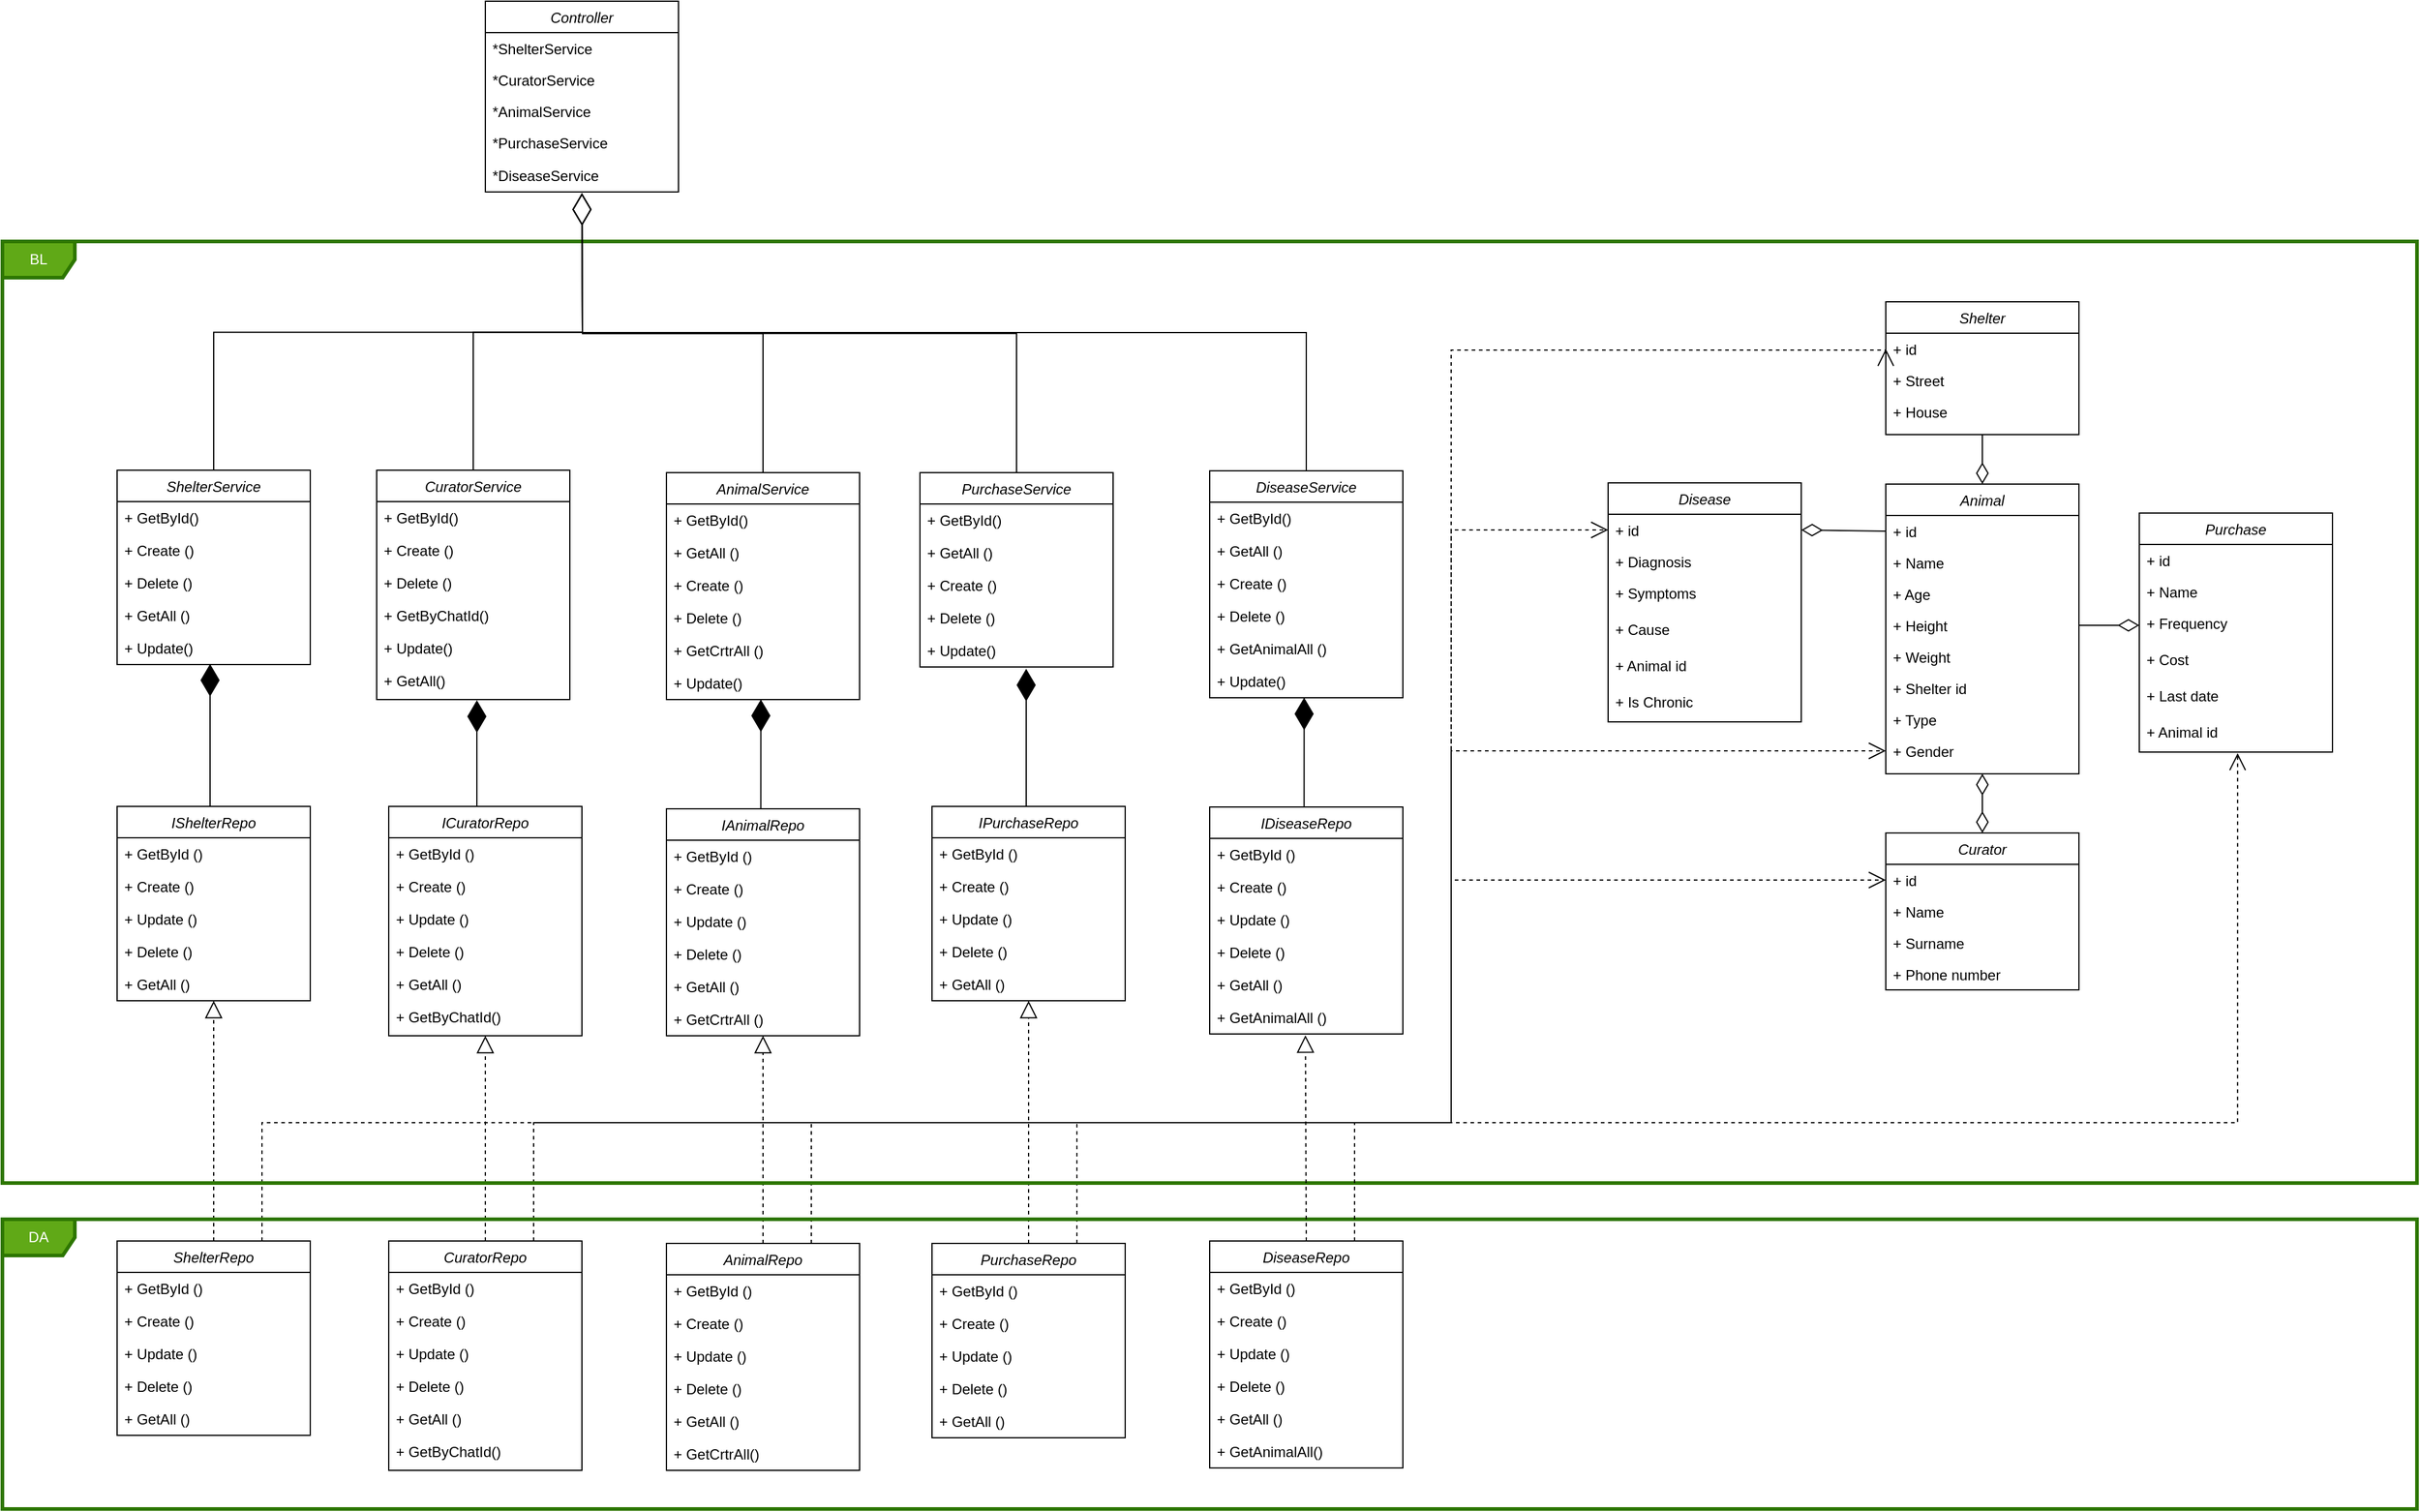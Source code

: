 <mxfile version="21.7.4" type="device">
  <diagram id="8ztOecQNgquD8MF6msak" name="Page-1">
    <mxGraphModel dx="2625" dy="1433" grid="1" gridSize="10" guides="1" tooltips="1" connect="1" arrows="1" fold="1" page="1" pageScale="1" pageWidth="850" pageHeight="1100" math="0" shadow="0">
      <root>
        <mxCell id="0" />
        <mxCell id="1" parent="0" />
        <mxCell id="2" value="Controller" style="swimlane;fontStyle=2;align=center;verticalAlign=top;childLayout=stackLayout;horizontal=1;startSize=26;horizontalStack=0;resizeParent=1;resizeLast=0;collapsible=1;marginBottom=0;rounded=0;shadow=0;strokeWidth=1;" parent="1" vertex="1">
          <mxGeometry x="530" y="561" width="160" height="158" as="geometry">
            <mxRectangle x="220" y="120" width="160" height="26" as="alternateBounds" />
          </mxGeometry>
        </mxCell>
        <mxCell id="5" value="*ShelterService" style="text;align=left;verticalAlign=top;spacingLeft=4;spacingRight=4;overflow=hidden;rotatable=0;points=[[0,0.5],[1,0.5]];portConstraint=eastwest;rounded=0;shadow=0;html=0;" parent="2" vertex="1">
          <mxGeometry y="26" width="160" height="26" as="geometry" />
        </mxCell>
        <mxCell id="6" value="*CuratorService" style="text;align=left;verticalAlign=top;spacingLeft=4;spacingRight=4;overflow=hidden;rotatable=0;points=[[0,0.5],[1,0.5]];portConstraint=eastwest;rounded=0;shadow=0;html=0;" parent="2" vertex="1">
          <mxGeometry y="52" width="160" height="26" as="geometry" />
        </mxCell>
        <mxCell id="7" value="*AnimalService" style="text;align=left;verticalAlign=top;spacingLeft=4;spacingRight=4;overflow=hidden;rotatable=0;points=[[0,0.5],[1,0.5]];portConstraint=eastwest;rounded=0;shadow=0;html=0;" parent="2" vertex="1">
          <mxGeometry y="78" width="160" height="26" as="geometry" />
        </mxCell>
        <mxCell id="W4vAiNo6CAo6J-bxIwZZ-68" value="*PurchaseService" style="text;align=left;verticalAlign=top;spacingLeft=4;spacingRight=4;overflow=hidden;rotatable=0;points=[[0,0.5],[1,0.5]];portConstraint=eastwest;rounded=0;shadow=0;html=0;" parent="2" vertex="1">
          <mxGeometry y="104" width="160" height="27" as="geometry" />
        </mxCell>
        <mxCell id="BNFZ0rqhJsxP_BBbkfFe-88" value="*DiseaseService" style="text;align=left;verticalAlign=top;spacingLeft=4;spacingRight=4;overflow=hidden;rotatable=0;points=[[0,0.5],[1,0.5]];portConstraint=eastwest;rounded=0;shadow=0;html=0;" vertex="1" parent="2">
          <mxGeometry y="131" width="160" height="27" as="geometry" />
        </mxCell>
        <mxCell id="37" value="ShelterService" style="swimlane;fontStyle=2;align=center;verticalAlign=top;childLayout=stackLayout;horizontal=1;startSize=26;horizontalStack=0;resizeParent=1;resizeLast=0;collapsible=1;marginBottom=0;rounded=0;shadow=0;strokeWidth=1;" parent="1" vertex="1">
          <mxGeometry x="225" y="949.5" width="160" height="161" as="geometry">
            <mxRectangle x="220" y="120" width="160" height="26" as="alternateBounds" />
          </mxGeometry>
        </mxCell>
        <mxCell id="41" value="+ GetById()" style="text;align=left;verticalAlign=top;spacingLeft=4;spacingRight=4;overflow=hidden;rotatable=0;points=[[0,0.5],[1,0.5]];portConstraint=eastwest;rounded=0;shadow=0;html=0;" parent="37" vertex="1">
          <mxGeometry y="26" width="160" height="27" as="geometry" />
        </mxCell>
        <mxCell id="40" value="+ Create ()" style="text;align=left;verticalAlign=top;spacingLeft=4;spacingRight=4;overflow=hidden;rotatable=0;points=[[0,0.5],[1,0.5]];portConstraint=eastwest;rounded=0;shadow=0;html=0;" parent="37" vertex="1">
          <mxGeometry y="53" width="160" height="27" as="geometry" />
        </mxCell>
        <mxCell id="39" value="+ Delete ()" style="text;align=left;verticalAlign=top;spacingLeft=4;spacingRight=4;overflow=hidden;rotatable=0;points=[[0,0.5],[1,0.5]];portConstraint=eastwest;rounded=0;shadow=0;html=0;" parent="37" vertex="1">
          <mxGeometry y="80" width="160" height="27" as="geometry" />
        </mxCell>
        <mxCell id="W4vAiNo6CAo6J-bxIwZZ-67" value="+ GetAll ()" style="text;align=left;verticalAlign=top;spacingLeft=4;spacingRight=4;overflow=hidden;rotatable=0;points=[[0,0.5],[1,0.5]];portConstraint=eastwest;rounded=0;shadow=0;html=0;" parent="37" vertex="1">
          <mxGeometry y="107" width="160" height="27" as="geometry" />
        </mxCell>
        <mxCell id="8VdLmAS2cf7esQPfnooG-76" value="+ Update()" style="text;align=left;verticalAlign=top;spacingLeft=4;spacingRight=4;overflow=hidden;rotatable=0;points=[[0,0.5],[1,0.5]];portConstraint=eastwest;rounded=0;shadow=0;html=0;" parent="37" vertex="1">
          <mxGeometry y="134" width="160" height="27" as="geometry" />
        </mxCell>
        <mxCell id="48" value="CuratorService" style="swimlane;fontStyle=2;align=center;verticalAlign=top;childLayout=stackLayout;horizontal=1;startSize=26;horizontalStack=0;resizeParent=1;resizeLast=0;collapsible=1;marginBottom=0;rounded=0;shadow=0;strokeWidth=1;" parent="1" vertex="1">
          <mxGeometry x="440" y="949.5" width="160" height="190" as="geometry">
            <mxRectangle x="220" y="120" width="160" height="26" as="alternateBounds" />
          </mxGeometry>
        </mxCell>
        <mxCell id="51" value="+ GetById()" style="text;align=left;verticalAlign=top;spacingLeft=4;spacingRight=4;overflow=hidden;rotatable=0;points=[[0,0.5],[1,0.5]];portConstraint=eastwest;rounded=0;shadow=0;html=0;" parent="48" vertex="1">
          <mxGeometry y="26" width="160" height="27" as="geometry" />
        </mxCell>
        <mxCell id="50" value="+ Create ()" style="text;align=left;verticalAlign=top;spacingLeft=4;spacingRight=4;overflow=hidden;rotatable=0;points=[[0,0.5],[1,0.5]];portConstraint=eastwest;rounded=0;shadow=0;html=0;" parent="48" vertex="1">
          <mxGeometry y="53" width="160" height="27" as="geometry" />
        </mxCell>
        <mxCell id="49" value="+ Delete ()" style="text;align=left;verticalAlign=top;spacingLeft=4;spacingRight=4;overflow=hidden;rotatable=0;points=[[0,0.5],[1,0.5]];portConstraint=eastwest;rounded=0;shadow=0;html=0;" parent="48" vertex="1">
          <mxGeometry y="80" width="160" height="27" as="geometry" />
        </mxCell>
        <mxCell id="8VdLmAS2cf7esQPfnooG-71" value="+ GetByChatId()" style="text;align=left;verticalAlign=top;spacingLeft=4;spacingRight=4;overflow=hidden;rotatable=0;points=[[0,0.5],[1,0.5]];portConstraint=eastwest;rounded=0;shadow=0;html=0;" parent="48" vertex="1">
          <mxGeometry y="107" width="160" height="27" as="geometry" />
        </mxCell>
        <mxCell id="8VdLmAS2cf7esQPfnooG-72" value="+ Update()" style="text;align=left;verticalAlign=top;spacingLeft=4;spacingRight=4;overflow=hidden;rotatable=0;points=[[0,0.5],[1,0.5]];portConstraint=eastwest;rounded=0;shadow=0;html=0;" parent="48" vertex="1">
          <mxGeometry y="134" width="160" height="27" as="geometry" />
        </mxCell>
        <mxCell id="8VdLmAS2cf7esQPfnooG-74" value="+ GetAll()" style="text;align=left;verticalAlign=top;spacingLeft=4;spacingRight=4;overflow=hidden;rotatable=0;points=[[0,0.5],[1,0.5]];portConstraint=eastwest;rounded=0;shadow=0;html=0;" parent="48" vertex="1">
          <mxGeometry y="161" width="160" height="27" as="geometry" />
        </mxCell>
        <mxCell id="59" value="AnimalService" style="swimlane;fontStyle=2;align=center;verticalAlign=top;childLayout=stackLayout;horizontal=1;startSize=26;horizontalStack=0;resizeParent=1;resizeLast=0;collapsible=1;marginBottom=0;rounded=0;shadow=0;strokeWidth=1;" parent="1" vertex="1">
          <mxGeometry x="680" y="951.5" width="160" height="188" as="geometry">
            <mxRectangle x="220" y="120" width="160" height="26" as="alternateBounds" />
          </mxGeometry>
        </mxCell>
        <mxCell id="60" value="+ GetById()" style="text;align=left;verticalAlign=top;spacingLeft=4;spacingRight=4;overflow=hidden;rotatable=0;points=[[0,0.5],[1,0.5]];portConstraint=eastwest;rounded=0;shadow=0;html=0;" parent="59" vertex="1">
          <mxGeometry y="26" width="160" height="27" as="geometry" />
        </mxCell>
        <mxCell id="63" value="+ GetAll ()" style="text;align=left;verticalAlign=top;spacingLeft=4;spacingRight=4;overflow=hidden;rotatable=0;points=[[0,0.5],[1,0.5]];portConstraint=eastwest;rounded=0;shadow=0;html=0;" parent="59" vertex="1">
          <mxGeometry y="53" width="160" height="27" as="geometry" />
        </mxCell>
        <mxCell id="62" value="+ Create ()" style="text;align=left;verticalAlign=top;spacingLeft=4;spacingRight=4;overflow=hidden;rotatable=0;points=[[0,0.5],[1,0.5]];portConstraint=eastwest;rounded=0;shadow=0;html=0;" parent="59" vertex="1">
          <mxGeometry y="80" width="160" height="27" as="geometry" />
        </mxCell>
        <mxCell id="61" value="+ Delete ()" style="text;align=left;verticalAlign=top;spacingLeft=4;spacingRight=4;overflow=hidden;rotatable=0;points=[[0,0.5],[1,0.5]];portConstraint=eastwest;rounded=0;shadow=0;html=0;" parent="59" vertex="1">
          <mxGeometry y="107" width="160" height="27" as="geometry" />
        </mxCell>
        <mxCell id="K121ZE3DpCj5yhwBkeHB-66" value="+ GetCrtrAll ()" style="text;align=left;verticalAlign=top;spacingLeft=4;spacingRight=4;overflow=hidden;rotatable=0;points=[[0,0.5],[1,0.5]];portConstraint=eastwest;rounded=0;shadow=0;html=0;" parent="59" vertex="1">
          <mxGeometry y="134" width="160" height="27" as="geometry" />
        </mxCell>
        <mxCell id="8VdLmAS2cf7esQPfnooG-66" value="+ Update()" style="text;align=left;verticalAlign=top;spacingLeft=4;spacingRight=4;overflow=hidden;rotatable=0;points=[[0,0.5],[1,0.5]];portConstraint=eastwest;rounded=0;shadow=0;html=0;" parent="59" vertex="1">
          <mxGeometry y="161" width="160" height="27" as="geometry" />
        </mxCell>
        <mxCell id="W4vAiNo6CAo6J-bxIwZZ-77" value="PurchaseService" style="swimlane;fontStyle=2;align=center;verticalAlign=top;childLayout=stackLayout;horizontal=1;startSize=26;horizontalStack=0;resizeParent=1;resizeLast=0;collapsible=1;marginBottom=0;rounded=0;shadow=0;strokeWidth=1;" parent="1" vertex="1">
          <mxGeometry x="890" y="951.5" width="160" height="161" as="geometry">
            <mxRectangle x="220" y="120" width="160" height="26" as="alternateBounds" />
          </mxGeometry>
        </mxCell>
        <mxCell id="W4vAiNo6CAo6J-bxIwZZ-78" value="+ GetById()" style="text;align=left;verticalAlign=top;spacingLeft=4;spacingRight=4;overflow=hidden;rotatable=0;points=[[0,0.5],[1,0.5]];portConstraint=eastwest;rounded=0;shadow=0;html=0;" parent="W4vAiNo6CAo6J-bxIwZZ-77" vertex="1">
          <mxGeometry y="26" width="160" height="27" as="geometry" />
        </mxCell>
        <mxCell id="W4vAiNo6CAo6J-bxIwZZ-79" value="+ GetAll ()" style="text;align=left;verticalAlign=top;spacingLeft=4;spacingRight=4;overflow=hidden;rotatable=0;points=[[0,0.5],[1,0.5]];portConstraint=eastwest;rounded=0;shadow=0;html=0;" parent="W4vAiNo6CAo6J-bxIwZZ-77" vertex="1">
          <mxGeometry y="53" width="160" height="27" as="geometry" />
        </mxCell>
        <mxCell id="W4vAiNo6CAo6J-bxIwZZ-80" value="+ Create ()" style="text;align=left;verticalAlign=top;spacingLeft=4;spacingRight=4;overflow=hidden;rotatable=0;points=[[0,0.5],[1,0.5]];portConstraint=eastwest;rounded=0;shadow=0;html=0;" parent="W4vAiNo6CAo6J-bxIwZZ-77" vertex="1">
          <mxGeometry y="80" width="160" height="27" as="geometry" />
        </mxCell>
        <mxCell id="W4vAiNo6CAo6J-bxIwZZ-81" value="+ Delete ()" style="text;align=left;verticalAlign=top;spacingLeft=4;spacingRight=4;overflow=hidden;rotatable=0;points=[[0,0.5],[1,0.5]];portConstraint=eastwest;rounded=0;shadow=0;html=0;" parent="W4vAiNo6CAo6J-bxIwZZ-77" vertex="1">
          <mxGeometry y="107" width="160" height="27" as="geometry" />
        </mxCell>
        <mxCell id="8VdLmAS2cf7esQPfnooG-68" value="+ Update()" style="text;align=left;verticalAlign=top;spacingLeft=4;spacingRight=4;overflow=hidden;rotatable=0;points=[[0,0.5],[1,0.5]];portConstraint=eastwest;rounded=0;shadow=0;html=0;" parent="W4vAiNo6CAo6J-bxIwZZ-77" vertex="1">
          <mxGeometry y="134" width="160" height="27" as="geometry" />
        </mxCell>
        <mxCell id="g820REes-5MASwQJyq1x-65" value="IPurchaseRepo" style="swimlane;fontStyle=2;align=center;verticalAlign=top;childLayout=stackLayout;horizontal=1;startSize=26;horizontalStack=0;resizeParent=1;resizeLast=0;collapsible=1;marginBottom=0;rounded=0;shadow=0;strokeWidth=1;" parent="1" vertex="1">
          <mxGeometry x="900" y="1228" width="160" height="161" as="geometry">
            <mxRectangle x="220" y="120" width="160" height="26" as="alternateBounds" />
          </mxGeometry>
        </mxCell>
        <mxCell id="g820REes-5MASwQJyq1x-66" value="+ GetById ()" style="text;align=left;verticalAlign=top;spacingLeft=4;spacingRight=4;overflow=hidden;rotatable=0;points=[[0,0.5],[1,0.5]];portConstraint=eastwest;rounded=0;shadow=0;html=0;" parent="g820REes-5MASwQJyq1x-65" vertex="1">
          <mxGeometry y="26" width="160" height="27" as="geometry" />
        </mxCell>
        <mxCell id="g820REes-5MASwQJyq1x-67" value="+ Create ()" style="text;align=left;verticalAlign=top;spacingLeft=4;spacingRight=4;overflow=hidden;rotatable=0;points=[[0,0.5],[1,0.5]];portConstraint=eastwest;rounded=0;shadow=0;html=0;" parent="g820REes-5MASwQJyq1x-65" vertex="1">
          <mxGeometry y="53" width="160" height="27" as="geometry" />
        </mxCell>
        <mxCell id="g820REes-5MASwQJyq1x-68" value="+ Update ()" style="text;align=left;verticalAlign=top;spacingLeft=4;spacingRight=4;overflow=hidden;rotatable=0;points=[[0,0.5],[1,0.5]];portConstraint=eastwest;rounded=0;shadow=0;html=0;" parent="g820REes-5MASwQJyq1x-65" vertex="1">
          <mxGeometry y="80" width="160" height="27" as="geometry" />
        </mxCell>
        <mxCell id="g820REes-5MASwQJyq1x-69" value="+ Delete ()" style="text;align=left;verticalAlign=top;spacingLeft=4;spacingRight=4;overflow=hidden;rotatable=0;points=[[0,0.5],[1,0.5]];portConstraint=eastwest;rounded=0;shadow=0;html=0;" parent="g820REes-5MASwQJyq1x-65" vertex="1">
          <mxGeometry y="107" width="160" height="27" as="geometry" />
        </mxCell>
        <mxCell id="g820REes-5MASwQJyq1x-70" value="+ GetAll ()" style="text;align=left;verticalAlign=top;spacingLeft=4;spacingRight=4;overflow=hidden;rotatable=0;points=[[0,0.5],[1,0.5]];portConstraint=eastwest;rounded=0;shadow=0;html=0;" parent="g820REes-5MASwQJyq1x-65" vertex="1">
          <mxGeometry y="134" width="160" height="27" as="geometry" />
        </mxCell>
        <mxCell id="g820REes-5MASwQJyq1x-71" value="PurchaseRepo" style="swimlane;fontStyle=2;align=center;verticalAlign=top;childLayout=stackLayout;horizontal=1;startSize=26;horizontalStack=0;resizeParent=1;resizeLast=0;collapsible=1;marginBottom=0;rounded=0;shadow=0;strokeWidth=1;" parent="1" vertex="1">
          <mxGeometry x="900" y="1590" width="160" height="161" as="geometry">
            <mxRectangle x="220" y="120" width="160" height="26" as="alternateBounds" />
          </mxGeometry>
        </mxCell>
        <mxCell id="g820REes-5MASwQJyq1x-72" value="+ GetById ()" style="text;align=left;verticalAlign=top;spacingLeft=4;spacingRight=4;overflow=hidden;rotatable=0;points=[[0,0.5],[1,0.5]];portConstraint=eastwest;rounded=0;shadow=0;html=0;" parent="g820REes-5MASwQJyq1x-71" vertex="1">
          <mxGeometry y="26" width="160" height="27" as="geometry" />
        </mxCell>
        <mxCell id="g820REes-5MASwQJyq1x-73" value="+ Create ()" style="text;align=left;verticalAlign=top;spacingLeft=4;spacingRight=4;overflow=hidden;rotatable=0;points=[[0,0.5],[1,0.5]];portConstraint=eastwest;rounded=0;shadow=0;html=0;" parent="g820REes-5MASwQJyq1x-71" vertex="1">
          <mxGeometry y="53" width="160" height="27" as="geometry" />
        </mxCell>
        <mxCell id="g820REes-5MASwQJyq1x-74" value="+ Update ()" style="text;align=left;verticalAlign=top;spacingLeft=4;spacingRight=4;overflow=hidden;rotatable=0;points=[[0,0.5],[1,0.5]];portConstraint=eastwest;rounded=0;shadow=0;html=0;" parent="g820REes-5MASwQJyq1x-71" vertex="1">
          <mxGeometry y="80" width="160" height="27" as="geometry" />
        </mxCell>
        <mxCell id="g820REes-5MASwQJyq1x-75" value="+ Delete ()" style="text;align=left;verticalAlign=top;spacingLeft=4;spacingRight=4;overflow=hidden;rotatable=0;points=[[0,0.5],[1,0.5]];portConstraint=eastwest;rounded=0;shadow=0;html=0;" parent="g820REes-5MASwQJyq1x-71" vertex="1">
          <mxGeometry y="107" width="160" height="27" as="geometry" />
        </mxCell>
        <mxCell id="g820REes-5MASwQJyq1x-76" value="+ GetAll ()" style="text;align=left;verticalAlign=top;spacingLeft=4;spacingRight=4;overflow=hidden;rotatable=0;points=[[0,0.5],[1,0.5]];portConstraint=eastwest;rounded=0;shadow=0;html=0;" parent="g820REes-5MASwQJyq1x-71" vertex="1">
          <mxGeometry y="134" width="160" height="27" as="geometry" />
        </mxCell>
        <mxCell id="g820REes-5MASwQJyq1x-77" value="" style="endArrow=block;dashed=1;endFill=0;endSize=12;html=1;entryX=0.5;entryY=1;entryDx=0;entryDy=0;exitX=0.5;exitY=0;exitDx=0;exitDy=0;" parent="1" source="g820REes-5MASwQJyq1x-71" target="g820REes-5MASwQJyq1x-65" edge="1">
          <mxGeometry width="160" relative="1" as="geometry">
            <mxPoint x="1090" y="1590" as="sourcePoint" />
            <mxPoint x="1250" y="1590" as="targetPoint" />
          </mxGeometry>
        </mxCell>
        <mxCell id="g820REes-5MASwQJyq1x-78" value="ICuratorRepo" style="swimlane;fontStyle=2;align=center;verticalAlign=top;childLayout=stackLayout;horizontal=1;startSize=26;horizontalStack=0;resizeParent=1;resizeLast=0;collapsible=1;marginBottom=0;rounded=0;shadow=0;strokeWidth=1;" parent="1" vertex="1">
          <mxGeometry x="450" y="1228" width="160" height="190" as="geometry">
            <mxRectangle x="220" y="120" width="160" height="26" as="alternateBounds" />
          </mxGeometry>
        </mxCell>
        <mxCell id="g820REes-5MASwQJyq1x-79" value="+ GetById ()" style="text;align=left;verticalAlign=top;spacingLeft=4;spacingRight=4;overflow=hidden;rotatable=0;points=[[0,0.5],[1,0.5]];portConstraint=eastwest;rounded=0;shadow=0;html=0;" parent="g820REes-5MASwQJyq1x-78" vertex="1">
          <mxGeometry y="26" width="160" height="27" as="geometry" />
        </mxCell>
        <mxCell id="g820REes-5MASwQJyq1x-80" value="+ Create ()" style="text;align=left;verticalAlign=top;spacingLeft=4;spacingRight=4;overflow=hidden;rotatable=0;points=[[0,0.5],[1,0.5]];portConstraint=eastwest;rounded=0;shadow=0;html=0;" parent="g820REes-5MASwQJyq1x-78" vertex="1">
          <mxGeometry y="53" width="160" height="27" as="geometry" />
        </mxCell>
        <mxCell id="g820REes-5MASwQJyq1x-81" value="+ Update ()" style="text;align=left;verticalAlign=top;spacingLeft=4;spacingRight=4;overflow=hidden;rotatable=0;points=[[0,0.5],[1,0.5]];portConstraint=eastwest;rounded=0;shadow=0;html=0;" parent="g820REes-5MASwQJyq1x-78" vertex="1">
          <mxGeometry y="80" width="160" height="27" as="geometry" />
        </mxCell>
        <mxCell id="g820REes-5MASwQJyq1x-82" value="+ Delete ()" style="text;align=left;verticalAlign=top;spacingLeft=4;spacingRight=4;overflow=hidden;rotatable=0;points=[[0,0.5],[1,0.5]];portConstraint=eastwest;rounded=0;shadow=0;html=0;" parent="g820REes-5MASwQJyq1x-78" vertex="1">
          <mxGeometry y="107" width="160" height="27" as="geometry" />
        </mxCell>
        <mxCell id="g820REes-5MASwQJyq1x-83" value="+ GetAll ()" style="text;align=left;verticalAlign=top;spacingLeft=4;spacingRight=4;overflow=hidden;rotatable=0;points=[[0,0.5],[1,0.5]];portConstraint=eastwest;rounded=0;shadow=0;html=0;" parent="g820REes-5MASwQJyq1x-78" vertex="1">
          <mxGeometry y="134" width="160" height="27" as="geometry" />
        </mxCell>
        <mxCell id="g820REes-5MASwQJyq1x-84" value="+ GetByChatId()" style="text;align=left;verticalAlign=top;spacingLeft=4;spacingRight=4;overflow=hidden;rotatable=0;points=[[0,0.5],[1,0.5]];portConstraint=eastwest;rounded=0;shadow=0;html=0;" parent="g820REes-5MASwQJyq1x-78" vertex="1">
          <mxGeometry y="161" width="160" height="27" as="geometry" />
        </mxCell>
        <mxCell id="g820REes-5MASwQJyq1x-87" value="CuratorRepo" style="swimlane;fontStyle=2;align=center;verticalAlign=top;childLayout=stackLayout;horizontal=1;startSize=26;horizontalStack=0;resizeParent=1;resizeLast=0;collapsible=1;marginBottom=0;rounded=0;shadow=0;strokeWidth=1;" parent="1" vertex="1">
          <mxGeometry x="450" y="1588" width="160" height="190" as="geometry">
            <mxRectangle x="220" y="120" width="160" height="26" as="alternateBounds" />
          </mxGeometry>
        </mxCell>
        <mxCell id="g820REes-5MASwQJyq1x-88" value="+ GetById ()" style="text;align=left;verticalAlign=top;spacingLeft=4;spacingRight=4;overflow=hidden;rotatable=0;points=[[0,0.5],[1,0.5]];portConstraint=eastwest;rounded=0;shadow=0;html=0;" parent="g820REes-5MASwQJyq1x-87" vertex="1">
          <mxGeometry y="26" width="160" height="27" as="geometry" />
        </mxCell>
        <mxCell id="g820REes-5MASwQJyq1x-89" value="+ Create ()" style="text;align=left;verticalAlign=top;spacingLeft=4;spacingRight=4;overflow=hidden;rotatable=0;points=[[0,0.5],[1,0.5]];portConstraint=eastwest;rounded=0;shadow=0;html=0;" parent="g820REes-5MASwQJyq1x-87" vertex="1">
          <mxGeometry y="53" width="160" height="27" as="geometry" />
        </mxCell>
        <mxCell id="g820REes-5MASwQJyq1x-90" value="+ Update ()" style="text;align=left;verticalAlign=top;spacingLeft=4;spacingRight=4;overflow=hidden;rotatable=0;points=[[0,0.5],[1,0.5]];portConstraint=eastwest;rounded=0;shadow=0;html=0;" parent="g820REes-5MASwQJyq1x-87" vertex="1">
          <mxGeometry y="80" width="160" height="27" as="geometry" />
        </mxCell>
        <mxCell id="g820REes-5MASwQJyq1x-91" value="+ Delete ()" style="text;align=left;verticalAlign=top;spacingLeft=4;spacingRight=4;overflow=hidden;rotatable=0;points=[[0,0.5],[1,0.5]];portConstraint=eastwest;rounded=0;shadow=0;html=0;" parent="g820REes-5MASwQJyq1x-87" vertex="1">
          <mxGeometry y="107" width="160" height="27" as="geometry" />
        </mxCell>
        <mxCell id="g820REes-5MASwQJyq1x-92" value="+ GetAll ()" style="text;align=left;verticalAlign=top;spacingLeft=4;spacingRight=4;overflow=hidden;rotatable=0;points=[[0,0.5],[1,0.5]];portConstraint=eastwest;rounded=0;shadow=0;html=0;" parent="g820REes-5MASwQJyq1x-87" vertex="1">
          <mxGeometry y="134" width="160" height="27" as="geometry" />
        </mxCell>
        <mxCell id="g820REes-5MASwQJyq1x-93" value="+ GetByChatId()" style="text;align=left;verticalAlign=top;spacingLeft=4;spacingRight=4;overflow=hidden;rotatable=0;points=[[0,0.5],[1,0.5]];portConstraint=eastwest;rounded=0;shadow=0;html=0;" parent="g820REes-5MASwQJyq1x-87" vertex="1">
          <mxGeometry y="161" width="160" height="27" as="geometry" />
        </mxCell>
        <mxCell id="g820REes-5MASwQJyq1x-96" value="" style="endArrow=block;dashed=1;endFill=0;endSize=12;html=1;entryX=0.5;entryY=1;entryDx=0;entryDy=0;exitX=0.5;exitY=0;exitDx=0;exitDy=0;" parent="1" source="g820REes-5MASwQJyq1x-87" target="g820REes-5MASwQJyq1x-78" edge="1">
          <mxGeometry width="160" relative="1" as="geometry">
            <mxPoint x="630" y="1600" as="sourcePoint" />
            <mxPoint x="790" y="1600" as="targetPoint" />
          </mxGeometry>
        </mxCell>
        <mxCell id="g820REes-5MASwQJyq1x-98" value="IShelterRepo" style="swimlane;fontStyle=2;align=center;verticalAlign=top;childLayout=stackLayout;horizontal=1;startSize=26;horizontalStack=0;resizeParent=1;resizeLast=0;collapsible=1;marginBottom=0;rounded=0;shadow=0;strokeWidth=1;" parent="1" vertex="1">
          <mxGeometry x="225" y="1228" width="160" height="161" as="geometry">
            <mxRectangle x="220" y="120" width="160" height="26" as="alternateBounds" />
          </mxGeometry>
        </mxCell>
        <mxCell id="g820REes-5MASwQJyq1x-99" value="+ GetById ()" style="text;align=left;verticalAlign=top;spacingLeft=4;spacingRight=4;overflow=hidden;rotatable=0;points=[[0,0.5],[1,0.5]];portConstraint=eastwest;rounded=0;shadow=0;html=0;" parent="g820REes-5MASwQJyq1x-98" vertex="1">
          <mxGeometry y="26" width="160" height="27" as="geometry" />
        </mxCell>
        <mxCell id="g820REes-5MASwQJyq1x-100" value="+ Create ()" style="text;align=left;verticalAlign=top;spacingLeft=4;spacingRight=4;overflow=hidden;rotatable=0;points=[[0,0.5],[1,0.5]];portConstraint=eastwest;rounded=0;shadow=0;html=0;" parent="g820REes-5MASwQJyq1x-98" vertex="1">
          <mxGeometry y="53" width="160" height="27" as="geometry" />
        </mxCell>
        <mxCell id="g820REes-5MASwQJyq1x-101" value="+ Update ()" style="text;align=left;verticalAlign=top;spacingLeft=4;spacingRight=4;overflow=hidden;rotatable=0;points=[[0,0.5],[1,0.5]];portConstraint=eastwest;rounded=0;shadow=0;html=0;" parent="g820REes-5MASwQJyq1x-98" vertex="1">
          <mxGeometry y="80" width="160" height="27" as="geometry" />
        </mxCell>
        <mxCell id="g820REes-5MASwQJyq1x-102" value="+ Delete ()" style="text;align=left;verticalAlign=top;spacingLeft=4;spacingRight=4;overflow=hidden;rotatable=0;points=[[0,0.5],[1,0.5]];portConstraint=eastwest;rounded=0;shadow=0;html=0;" parent="g820REes-5MASwQJyq1x-98" vertex="1">
          <mxGeometry y="107" width="160" height="27" as="geometry" />
        </mxCell>
        <mxCell id="g820REes-5MASwQJyq1x-103" value="+ GetAll ()" style="text;align=left;verticalAlign=top;spacingLeft=4;spacingRight=4;overflow=hidden;rotatable=0;points=[[0,0.5],[1,0.5]];portConstraint=eastwest;rounded=0;shadow=0;html=0;" parent="g820REes-5MASwQJyq1x-98" vertex="1">
          <mxGeometry y="134" width="160" height="27" as="geometry" />
        </mxCell>
        <mxCell id="g820REes-5MASwQJyq1x-104" value="ShelterRepo" style="swimlane;fontStyle=2;align=center;verticalAlign=top;childLayout=stackLayout;horizontal=1;startSize=26;horizontalStack=0;resizeParent=1;resizeLast=0;collapsible=1;marginBottom=0;rounded=0;shadow=0;strokeWidth=1;" parent="1" vertex="1">
          <mxGeometry x="225" y="1588" width="160" height="161" as="geometry">
            <mxRectangle x="220" y="120" width="160" height="26" as="alternateBounds" />
          </mxGeometry>
        </mxCell>
        <mxCell id="g820REes-5MASwQJyq1x-105" value="+ GetById ()" style="text;align=left;verticalAlign=top;spacingLeft=4;spacingRight=4;overflow=hidden;rotatable=0;points=[[0,0.5],[1,0.5]];portConstraint=eastwest;rounded=0;shadow=0;html=0;" parent="g820REes-5MASwQJyq1x-104" vertex="1">
          <mxGeometry y="26" width="160" height="27" as="geometry" />
        </mxCell>
        <mxCell id="g820REes-5MASwQJyq1x-106" value="+ Create ()" style="text;align=left;verticalAlign=top;spacingLeft=4;spacingRight=4;overflow=hidden;rotatable=0;points=[[0,0.5],[1,0.5]];portConstraint=eastwest;rounded=0;shadow=0;html=0;" parent="g820REes-5MASwQJyq1x-104" vertex="1">
          <mxGeometry y="53" width="160" height="27" as="geometry" />
        </mxCell>
        <mxCell id="g820REes-5MASwQJyq1x-107" value="+ Update ()" style="text;align=left;verticalAlign=top;spacingLeft=4;spacingRight=4;overflow=hidden;rotatable=0;points=[[0,0.5],[1,0.5]];portConstraint=eastwest;rounded=0;shadow=0;html=0;" parent="g820REes-5MASwQJyq1x-104" vertex="1">
          <mxGeometry y="80" width="160" height="27" as="geometry" />
        </mxCell>
        <mxCell id="g820REes-5MASwQJyq1x-108" value="+ Delete ()" style="text;align=left;verticalAlign=top;spacingLeft=4;spacingRight=4;overflow=hidden;rotatable=0;points=[[0,0.5],[1,0.5]];portConstraint=eastwest;rounded=0;shadow=0;html=0;" parent="g820REes-5MASwQJyq1x-104" vertex="1">
          <mxGeometry y="107" width="160" height="27" as="geometry" />
        </mxCell>
        <mxCell id="g820REes-5MASwQJyq1x-109" value="+ GetAll ()" style="text;align=left;verticalAlign=top;spacingLeft=4;spacingRight=4;overflow=hidden;rotatable=0;points=[[0,0.5],[1,0.5]];portConstraint=eastwest;rounded=0;shadow=0;html=0;" parent="g820REes-5MASwQJyq1x-104" vertex="1">
          <mxGeometry y="134" width="160" height="27" as="geometry" />
        </mxCell>
        <mxCell id="g820REes-5MASwQJyq1x-110" value="" style="endArrow=block;dashed=1;endFill=0;endSize=12;html=1;entryX=0.5;entryY=1;entryDx=0;entryDy=0;exitX=0.5;exitY=0;exitDx=0;exitDy=0;" parent="1" source="g820REes-5MASwQJyq1x-104" target="g820REes-5MASwQJyq1x-98" edge="1">
          <mxGeometry width="160" relative="1" as="geometry">
            <mxPoint x="405" y="1601" as="sourcePoint" />
            <mxPoint x="565" y="1601" as="targetPoint" />
          </mxGeometry>
        </mxCell>
        <mxCell id="g820REes-5MASwQJyq1x-111" value="IAnimalRepo" style="swimlane;fontStyle=2;align=center;verticalAlign=top;childLayout=stackLayout;horizontal=1;startSize=26;horizontalStack=0;resizeParent=1;resizeLast=0;collapsible=1;marginBottom=0;rounded=0;shadow=0;strokeWidth=1;" parent="1" vertex="1">
          <mxGeometry x="680" y="1230" width="160" height="188" as="geometry">
            <mxRectangle x="220" y="120" width="160" height="26" as="alternateBounds" />
          </mxGeometry>
        </mxCell>
        <mxCell id="g820REes-5MASwQJyq1x-112" value="+ GetById ()" style="text;align=left;verticalAlign=top;spacingLeft=4;spacingRight=4;overflow=hidden;rotatable=0;points=[[0,0.5],[1,0.5]];portConstraint=eastwest;rounded=0;shadow=0;html=0;" parent="g820REes-5MASwQJyq1x-111" vertex="1">
          <mxGeometry y="26" width="160" height="27" as="geometry" />
        </mxCell>
        <mxCell id="g820REes-5MASwQJyq1x-113" value="+ Create ()" style="text;align=left;verticalAlign=top;spacingLeft=4;spacingRight=4;overflow=hidden;rotatable=0;points=[[0,0.5],[1,0.5]];portConstraint=eastwest;rounded=0;shadow=0;html=0;" parent="g820REes-5MASwQJyq1x-111" vertex="1">
          <mxGeometry y="53" width="160" height="27" as="geometry" />
        </mxCell>
        <mxCell id="g820REes-5MASwQJyq1x-114" value="+ Update ()" style="text;align=left;verticalAlign=top;spacingLeft=4;spacingRight=4;overflow=hidden;rotatable=0;points=[[0,0.5],[1,0.5]];portConstraint=eastwest;rounded=0;shadow=0;html=0;" parent="g820REes-5MASwQJyq1x-111" vertex="1">
          <mxGeometry y="80" width="160" height="27" as="geometry" />
        </mxCell>
        <mxCell id="g820REes-5MASwQJyq1x-115" value="+ Delete ()" style="text;align=left;verticalAlign=top;spacingLeft=4;spacingRight=4;overflow=hidden;rotatable=0;points=[[0,0.5],[1,0.5]];portConstraint=eastwest;rounded=0;shadow=0;html=0;" parent="g820REes-5MASwQJyq1x-111" vertex="1">
          <mxGeometry y="107" width="160" height="27" as="geometry" />
        </mxCell>
        <mxCell id="g820REes-5MASwQJyq1x-116" value="+ GetAll ()" style="text;align=left;verticalAlign=top;spacingLeft=4;spacingRight=4;overflow=hidden;rotatable=0;points=[[0,0.5],[1,0.5]];portConstraint=eastwest;rounded=0;shadow=0;html=0;" parent="g820REes-5MASwQJyq1x-111" vertex="1">
          <mxGeometry y="134" width="160" height="27" as="geometry" />
        </mxCell>
        <mxCell id="g820REes-5MASwQJyq1x-117" value="+ GetCrtrAll ()" style="text;align=left;verticalAlign=top;spacingLeft=4;spacingRight=4;overflow=hidden;rotatable=0;points=[[0,0.5],[1,0.5]];portConstraint=eastwest;rounded=0;shadow=0;html=0;" parent="g820REes-5MASwQJyq1x-111" vertex="1">
          <mxGeometry y="161" width="160" height="27" as="geometry" />
        </mxCell>
        <mxCell id="g820REes-5MASwQJyq1x-118" value="AnimalRepo" style="swimlane;fontStyle=2;align=center;verticalAlign=top;childLayout=stackLayout;horizontal=1;startSize=26;horizontalStack=0;resizeParent=1;resizeLast=0;collapsible=1;marginBottom=0;rounded=0;shadow=0;strokeWidth=1;" parent="1" vertex="1">
          <mxGeometry x="680" y="1590" width="160" height="188" as="geometry">
            <mxRectangle x="220" y="120" width="160" height="26" as="alternateBounds" />
          </mxGeometry>
        </mxCell>
        <mxCell id="g820REes-5MASwQJyq1x-119" value="+ GetById ()" style="text;align=left;verticalAlign=top;spacingLeft=4;spacingRight=4;overflow=hidden;rotatable=0;points=[[0,0.5],[1,0.5]];portConstraint=eastwest;rounded=0;shadow=0;html=0;" parent="g820REes-5MASwQJyq1x-118" vertex="1">
          <mxGeometry y="26" width="160" height="27" as="geometry" />
        </mxCell>
        <mxCell id="g820REes-5MASwQJyq1x-120" value="+ Create ()" style="text;align=left;verticalAlign=top;spacingLeft=4;spacingRight=4;overflow=hidden;rotatable=0;points=[[0,0.5],[1,0.5]];portConstraint=eastwest;rounded=0;shadow=0;html=0;" parent="g820REes-5MASwQJyq1x-118" vertex="1">
          <mxGeometry y="53" width="160" height="27" as="geometry" />
        </mxCell>
        <mxCell id="g820REes-5MASwQJyq1x-121" value="+ Update ()" style="text;align=left;verticalAlign=top;spacingLeft=4;spacingRight=4;overflow=hidden;rotatable=0;points=[[0,0.5],[1,0.5]];portConstraint=eastwest;rounded=0;shadow=0;html=0;" parent="g820REes-5MASwQJyq1x-118" vertex="1">
          <mxGeometry y="80" width="160" height="27" as="geometry" />
        </mxCell>
        <mxCell id="g820REes-5MASwQJyq1x-122" value="+ Delete ()" style="text;align=left;verticalAlign=top;spacingLeft=4;spacingRight=4;overflow=hidden;rotatable=0;points=[[0,0.5],[1,0.5]];portConstraint=eastwest;rounded=0;shadow=0;html=0;" parent="g820REes-5MASwQJyq1x-118" vertex="1">
          <mxGeometry y="107" width="160" height="27" as="geometry" />
        </mxCell>
        <mxCell id="g820REes-5MASwQJyq1x-123" value="+ GetAll ()" style="text;align=left;verticalAlign=top;spacingLeft=4;spacingRight=4;overflow=hidden;rotatable=0;points=[[0,0.5],[1,0.5]];portConstraint=eastwest;rounded=0;shadow=0;html=0;" parent="g820REes-5MASwQJyq1x-118" vertex="1">
          <mxGeometry y="134" width="160" height="27" as="geometry" />
        </mxCell>
        <mxCell id="g820REes-5MASwQJyq1x-124" value="+ GetCrtrAll()" style="text;align=left;verticalAlign=top;spacingLeft=4;spacingRight=4;overflow=hidden;rotatable=0;points=[[0,0.5],[1,0.5]];portConstraint=eastwest;rounded=0;shadow=0;html=0;" parent="g820REes-5MASwQJyq1x-118" vertex="1">
          <mxGeometry y="161" width="160" height="27" as="geometry" />
        </mxCell>
        <mxCell id="g820REes-5MASwQJyq1x-125" value="" style="endArrow=block;dashed=1;endFill=0;endSize=12;html=1;entryX=0.5;entryY=1;entryDx=0;entryDy=0;exitX=0.5;exitY=0;exitDx=0;exitDy=0;" parent="1" source="g820REes-5MASwQJyq1x-118" target="g820REes-5MASwQJyq1x-111" edge="1">
          <mxGeometry width="160" relative="1" as="geometry">
            <mxPoint x="860" y="1590" as="sourcePoint" />
            <mxPoint x="1020" y="1590" as="targetPoint" />
          </mxGeometry>
        </mxCell>
        <mxCell id="g820REes-5MASwQJyq1x-126" value="Animal" style="swimlane;fontStyle=2;align=center;verticalAlign=top;childLayout=stackLayout;horizontal=1;startSize=26;horizontalStack=0;resizeParent=1;resizeLast=0;collapsible=1;marginBottom=0;rounded=0;shadow=0;strokeWidth=1;" parent="1" vertex="1">
          <mxGeometry x="1690" y="961" width="160" height="240" as="geometry">
            <mxRectangle x="220" y="120" width="160" height="26" as="alternateBounds" />
          </mxGeometry>
        </mxCell>
        <mxCell id="g820REes-5MASwQJyq1x-127" value="+ id" style="text;align=left;verticalAlign=top;spacingLeft=4;spacingRight=4;overflow=hidden;rotatable=0;points=[[0,0.5],[1,0.5]];portConstraint=eastwest;rounded=0;shadow=0;html=0;" parent="g820REes-5MASwQJyq1x-126" vertex="1">
          <mxGeometry y="26" width="160" height="26" as="geometry" />
        </mxCell>
        <mxCell id="g820REes-5MASwQJyq1x-128" value="+ Name" style="text;align=left;verticalAlign=top;spacingLeft=4;spacingRight=4;overflow=hidden;rotatable=0;points=[[0,0.5],[1,0.5]];portConstraint=eastwest;rounded=0;shadow=0;html=0;" parent="g820REes-5MASwQJyq1x-126" vertex="1">
          <mxGeometry y="52" width="160" height="26" as="geometry" />
        </mxCell>
        <mxCell id="g820REes-5MASwQJyq1x-129" value="+ Age" style="text;align=left;verticalAlign=top;spacingLeft=4;spacingRight=4;overflow=hidden;rotatable=0;points=[[0,0.5],[1,0.5]];portConstraint=eastwest;rounded=0;shadow=0;html=0;" parent="g820REes-5MASwQJyq1x-126" vertex="1">
          <mxGeometry y="78" width="160" height="26" as="geometry" />
        </mxCell>
        <mxCell id="g820REes-5MASwQJyq1x-130" value="+ Height" style="text;align=left;verticalAlign=top;spacingLeft=4;spacingRight=4;overflow=hidden;rotatable=0;points=[[0,0.5],[1,0.5]];portConstraint=eastwest;rounded=0;shadow=0;html=0;" parent="g820REes-5MASwQJyq1x-126" vertex="1">
          <mxGeometry y="104" width="160" height="26" as="geometry" />
        </mxCell>
        <mxCell id="g820REes-5MASwQJyq1x-131" value="+ Weight" style="text;align=left;verticalAlign=top;spacingLeft=4;spacingRight=4;overflow=hidden;rotatable=0;points=[[0,0.5],[1,0.5]];portConstraint=eastwest;rounded=0;shadow=0;html=0;" parent="g820REes-5MASwQJyq1x-126" vertex="1">
          <mxGeometry y="130" width="160" height="26" as="geometry" />
        </mxCell>
        <mxCell id="g820REes-5MASwQJyq1x-132" value="+ Shelter id" style="text;align=left;verticalAlign=top;spacingLeft=4;spacingRight=4;overflow=hidden;rotatable=0;points=[[0,0.5],[1,0.5]];portConstraint=eastwest;rounded=0;shadow=0;html=0;" parent="g820REes-5MASwQJyq1x-126" vertex="1">
          <mxGeometry y="156" width="160" height="26" as="geometry" />
        </mxCell>
        <mxCell id="g820REes-5MASwQJyq1x-133" value="+ Type" style="text;align=left;verticalAlign=top;spacingLeft=4;spacingRight=4;overflow=hidden;rotatable=0;points=[[0,0.5],[1,0.5]];portConstraint=eastwest;rounded=0;shadow=0;html=0;" parent="g820REes-5MASwQJyq1x-126" vertex="1">
          <mxGeometry y="182" width="160" height="26" as="geometry" />
        </mxCell>
        <mxCell id="g820REes-5MASwQJyq1x-134" value="+ Gender" style="text;align=left;verticalAlign=top;spacingLeft=4;spacingRight=4;overflow=hidden;rotatable=0;points=[[0,0.5],[1,0.5]];portConstraint=eastwest;rounded=0;shadow=0;html=0;" parent="g820REes-5MASwQJyq1x-126" vertex="1">
          <mxGeometry y="208" width="160" height="26" as="geometry" />
        </mxCell>
        <mxCell id="g820REes-5MASwQJyq1x-135" value="Purchase" style="swimlane;fontStyle=2;align=center;verticalAlign=top;childLayout=stackLayout;horizontal=1;startSize=26;horizontalStack=0;resizeParent=1;resizeLast=0;collapsible=1;marginBottom=0;rounded=0;shadow=0;strokeWidth=1;" parent="1" vertex="1">
          <mxGeometry x="1900" y="985" width="160" height="198" as="geometry">
            <mxRectangle x="220" y="120" width="160" height="26" as="alternateBounds" />
          </mxGeometry>
        </mxCell>
        <mxCell id="g820REes-5MASwQJyq1x-136" value="+ id" style="text;align=left;verticalAlign=top;spacingLeft=4;spacingRight=4;overflow=hidden;rotatable=0;points=[[0,0.5],[1,0.5]];portConstraint=eastwest;rounded=0;shadow=0;html=0;" parent="g820REes-5MASwQJyq1x-135" vertex="1">
          <mxGeometry y="26" width="160" height="26" as="geometry" />
        </mxCell>
        <mxCell id="g820REes-5MASwQJyq1x-137" value="+ Name" style="text;align=left;verticalAlign=top;spacingLeft=4;spacingRight=4;overflow=hidden;rotatable=0;points=[[0,0.5],[1,0.5]];portConstraint=eastwest;rounded=0;shadow=0;html=0;" parent="g820REes-5MASwQJyq1x-135" vertex="1">
          <mxGeometry y="52" width="160" height="26" as="geometry" />
        </mxCell>
        <mxCell id="g820REes-5MASwQJyq1x-138" value="+ Frequency" style="text;align=left;verticalAlign=top;spacingLeft=4;spacingRight=4;overflow=hidden;rotatable=0;points=[[0,0.5],[1,0.5]];portConstraint=eastwest;rounded=0;shadow=0;html=0;spacing=2;" parent="g820REes-5MASwQJyq1x-135" vertex="1">
          <mxGeometry y="78" width="160" height="30" as="geometry" />
        </mxCell>
        <mxCell id="g820REes-5MASwQJyq1x-139" value="+ Cost" style="text;align=left;verticalAlign=top;spacingLeft=4;spacingRight=4;overflow=hidden;rotatable=0;points=[[0,0.5],[1,0.5]];portConstraint=eastwest;rounded=0;shadow=0;html=0;" parent="g820REes-5MASwQJyq1x-135" vertex="1">
          <mxGeometry y="108" width="160" height="30" as="geometry" />
        </mxCell>
        <mxCell id="g820REes-5MASwQJyq1x-140" value="+ Last date" style="text;align=left;verticalAlign=top;spacingLeft=4;spacingRight=4;overflow=hidden;rotatable=0;points=[[0,0.5],[1,0.5]];portConstraint=eastwest;rounded=0;shadow=0;html=0;" parent="g820REes-5MASwQJyq1x-135" vertex="1">
          <mxGeometry y="138" width="160" height="30" as="geometry" />
        </mxCell>
        <mxCell id="g820REes-5MASwQJyq1x-141" value="+ Animal id" style="text;align=left;verticalAlign=top;spacingLeft=4;spacingRight=4;overflow=hidden;rotatable=0;points=[[0,0.5],[1,0.5]];portConstraint=eastwest;rounded=0;shadow=0;html=0;" parent="g820REes-5MASwQJyq1x-135" vertex="1">
          <mxGeometry y="168" width="160" height="30" as="geometry" />
        </mxCell>
        <mxCell id="g820REes-5MASwQJyq1x-142" value="Curator" style="swimlane;fontStyle=2;align=center;verticalAlign=top;childLayout=stackLayout;horizontal=1;startSize=26;horizontalStack=0;resizeParent=1;resizeLast=0;collapsible=1;marginBottom=0;rounded=0;shadow=0;strokeWidth=1;" parent="1" vertex="1">
          <mxGeometry x="1690" y="1250" width="160" height="130" as="geometry">
            <mxRectangle x="220" y="120" width="160" height="26" as="alternateBounds" />
          </mxGeometry>
        </mxCell>
        <mxCell id="g820REes-5MASwQJyq1x-143" value="+ id" style="text;align=left;verticalAlign=top;spacingLeft=4;spacingRight=4;overflow=hidden;rotatable=0;points=[[0,0.5],[1,0.5]];portConstraint=eastwest;rounded=0;shadow=0;html=0;" parent="g820REes-5MASwQJyq1x-142" vertex="1">
          <mxGeometry y="26" width="160" height="26" as="geometry" />
        </mxCell>
        <mxCell id="g820REes-5MASwQJyq1x-144" value="+ Name" style="text;align=left;verticalAlign=top;spacingLeft=4;spacingRight=4;overflow=hidden;rotatable=0;points=[[0,0.5],[1,0.5]];portConstraint=eastwest;rounded=0;shadow=0;html=0;" parent="g820REes-5MASwQJyq1x-142" vertex="1">
          <mxGeometry y="52" width="160" height="26" as="geometry" />
        </mxCell>
        <mxCell id="g820REes-5MASwQJyq1x-145" value="+ Surname" style="text;align=left;verticalAlign=top;spacingLeft=4;spacingRight=4;overflow=hidden;rotatable=0;points=[[0,0.5],[1,0.5]];portConstraint=eastwest;rounded=0;shadow=0;html=0;" parent="g820REes-5MASwQJyq1x-142" vertex="1">
          <mxGeometry y="78" width="160" height="26" as="geometry" />
        </mxCell>
        <mxCell id="g820REes-5MASwQJyq1x-146" value="+ Phone number" style="text;align=left;verticalAlign=top;spacingLeft=4;spacingRight=4;overflow=hidden;rotatable=0;points=[[0,0.5],[1,0.5]];portConstraint=eastwest;rounded=0;shadow=0;html=0;" parent="g820REes-5MASwQJyq1x-142" vertex="1">
          <mxGeometry y="104" width="160" height="26" as="geometry" />
        </mxCell>
        <mxCell id="g820REes-5MASwQJyq1x-147" value="Shelter" style="swimlane;fontStyle=2;align=center;verticalAlign=top;childLayout=stackLayout;horizontal=1;startSize=26;horizontalStack=0;resizeParent=1;resizeLast=0;collapsible=1;marginBottom=0;rounded=0;shadow=0;strokeWidth=1;" parent="1" vertex="1">
          <mxGeometry x="1690" y="810" width="160" height="110" as="geometry">
            <mxRectangle x="220" y="120" width="160" height="26" as="alternateBounds" />
          </mxGeometry>
        </mxCell>
        <mxCell id="g820REes-5MASwQJyq1x-148" value="+ id" style="text;align=left;verticalAlign=top;spacingLeft=4;spacingRight=4;overflow=hidden;rotatable=0;points=[[0,0.5],[1,0.5]];portConstraint=eastwest;rounded=0;shadow=0;html=0;" parent="g820REes-5MASwQJyq1x-147" vertex="1">
          <mxGeometry y="26" width="160" height="26" as="geometry" />
        </mxCell>
        <mxCell id="g820REes-5MASwQJyq1x-149" value="+ Street" style="text;align=left;verticalAlign=top;spacingLeft=4;spacingRight=4;overflow=hidden;rotatable=0;points=[[0,0.5],[1,0.5]];portConstraint=eastwest;rounded=0;shadow=0;html=0;" parent="g820REes-5MASwQJyq1x-147" vertex="1">
          <mxGeometry y="52" width="160" height="26" as="geometry" />
        </mxCell>
        <mxCell id="g820REes-5MASwQJyq1x-150" value="+ House" style="text;align=left;verticalAlign=top;spacingLeft=4;spacingRight=4;overflow=hidden;rotatable=0;points=[[0,0.5],[1,0.5]];portConstraint=eastwest;rounded=0;shadow=0;html=0;" parent="g820REes-5MASwQJyq1x-147" vertex="1">
          <mxGeometry y="78" width="160" height="26" as="geometry" />
        </mxCell>
        <mxCell id="g820REes-5MASwQJyq1x-153" value="" style="endArrow=none;html=1;endSize=12;startArrow=diamondThin;startSize=15;startFill=0;rounded=0;endFill=0;exitX=0.5;exitY=0;exitDx=0;exitDy=0;entryX=0.5;entryY=1;entryDx=0;entryDy=0;" parent="1" source="g820REes-5MASwQJyq1x-126" target="g820REes-5MASwQJyq1x-147" edge="1">
          <mxGeometry x="0.077" relative="1" as="geometry">
            <mxPoint x="1690" y="1018" as="sourcePoint" />
            <mxPoint x="1500" y="780" as="targetPoint" />
            <mxPoint as="offset" />
          </mxGeometry>
        </mxCell>
        <mxCell id="g820REes-5MASwQJyq1x-154" value="" style="endArrow=none;html=1;endSize=12;startArrow=diamondThin;startSize=15;startFill=0;rounded=0;endFill=0;exitX=0.5;exitY=1;exitDx=0;exitDy=0;" parent="1" source="g820REes-5MASwQJyq1x-126" edge="1">
          <mxGeometry x="-0.02" relative="1" as="geometry">
            <mxPoint x="1860" y="1210" as="sourcePoint" />
            <mxPoint x="1770" y="1230" as="targetPoint" />
            <mxPoint as="offset" />
          </mxGeometry>
        </mxCell>
        <mxCell id="g820REes-5MASwQJyq1x-157" value="" style="endArrow=none;html=1;endSize=12;startArrow=diamondThin;startSize=15;startFill=0;rounded=0;endFill=0;exitX=0;exitY=0.5;exitDx=0;exitDy=0;entryX=1;entryY=0.5;entryDx=0;entryDy=0;" parent="1" source="g820REes-5MASwQJyq1x-138" target="g820REes-5MASwQJyq1x-130" edge="1">
          <mxGeometry x="-0.02" relative="1" as="geometry">
            <mxPoint x="1710" y="1171" as="sourcePoint" />
            <mxPoint x="1550" y="1171" as="targetPoint" />
            <mxPoint as="offset" />
          </mxGeometry>
        </mxCell>
        <mxCell id="g820REes-5MASwQJyq1x-160" value="" style="endArrow=open;endSize=12;dashed=1;html=1;rounded=0;edgeStyle=orthogonalEdgeStyle;entryX=0.509;entryY=1.029;entryDx=0;entryDy=0;entryPerimeter=0;exitX=0.75;exitY=0;exitDx=0;exitDy=0;" parent="1" source="g820REes-5MASwQJyq1x-71" target="g820REes-5MASwQJyq1x-141" edge="1">
          <mxGeometry width="160" relative="1" as="geometry">
            <mxPoint x="980" y="1220" as="sourcePoint" />
            <mxPoint x="1520" y="980" as="targetPoint" />
            <Array as="points">
              <mxPoint x="1020" y="1490" />
              <mxPoint x="1981" y="1490" />
            </Array>
          </mxGeometry>
        </mxCell>
        <mxCell id="g820REes-5MASwQJyq1x-161" value="" style="endArrow=open;endSize=12;dashed=1;html=1;rounded=0;exitX=0.75;exitY=0;exitDx=0;exitDy=0;edgeStyle=orthogonalEdgeStyle;entryX=0;entryY=0.5;entryDx=0;entryDy=0;" parent="1" source="g820REes-5MASwQJyq1x-118" target="g820REes-5MASwQJyq1x-134" edge="1">
          <mxGeometry width="160" relative="1" as="geometry">
            <mxPoint x="1080" y="1384" as="sourcePoint" />
            <mxPoint x="1481" y="946" as="targetPoint" />
            <Array as="points">
              <mxPoint x="800" y="1490" />
              <mxPoint x="1330" y="1490" />
              <mxPoint x="1330" y="1182" />
            </Array>
          </mxGeometry>
        </mxCell>
        <mxCell id="g820REes-5MASwQJyq1x-162" value="" style="endArrow=open;endSize=12;dashed=1;html=1;rounded=0;exitX=0.75;exitY=0;exitDx=0;exitDy=0;edgeStyle=orthogonalEdgeStyle;entryX=0;entryY=0.5;entryDx=0;entryDy=0;" parent="1" source="g820REes-5MASwQJyq1x-87" target="g820REes-5MASwQJyq1x-143" edge="1">
          <mxGeometry width="160" relative="1" as="geometry">
            <mxPoint x="1090" y="1394" as="sourcePoint" />
            <mxPoint x="1491" y="956" as="targetPoint" />
            <Array as="points">
              <mxPoint x="570" y="1490" />
              <mxPoint x="1330" y="1490" />
              <mxPoint x="1330" y="1289" />
            </Array>
          </mxGeometry>
        </mxCell>
        <mxCell id="g820REes-5MASwQJyq1x-163" value="" style="endArrow=open;endSize=12;dashed=1;html=1;rounded=0;exitX=0.75;exitY=0;exitDx=0;exitDy=0;edgeStyle=orthogonalEdgeStyle;entryX=0;entryY=0.5;entryDx=0;entryDy=0;" parent="1" source="g820REes-5MASwQJyq1x-104" target="g820REes-5MASwQJyq1x-148" edge="1">
          <mxGeometry width="160" relative="1" as="geometry">
            <mxPoint x="1100" y="1404" as="sourcePoint" />
            <mxPoint x="1110" y="710" as="targetPoint" />
            <Array as="points">
              <mxPoint x="345" y="1490" />
              <mxPoint x="1330" y="1490" />
              <mxPoint x="1330" y="850" />
            </Array>
          </mxGeometry>
        </mxCell>
        <mxCell id="g820REes-5MASwQJyq1x-165" value="" style="endArrow=diamondThin;endFill=1;endSize=24;html=1;rounded=0;exitX=0.5;exitY=0;exitDx=0;exitDy=0;edgeStyle=orthogonalEdgeStyle;" parent="1" source="g820REes-5MASwQJyq1x-65" edge="1">
          <mxGeometry width="160" relative="1" as="geometry">
            <mxPoint x="790" y="1160" as="sourcePoint" />
            <mxPoint x="978" y="1114" as="targetPoint" />
            <Array as="points">
              <mxPoint x="978" y="1228" />
            </Array>
          </mxGeometry>
        </mxCell>
        <mxCell id="g820REes-5MASwQJyq1x-167" value="" style="endArrow=diamondThin;endFill=1;endSize=24;html=1;rounded=0;exitX=0.5;exitY=0;exitDx=0;exitDy=0;entryX=0.489;entryY=0.995;entryDx=0;entryDy=0;entryPerimeter=0;edgeStyle=orthogonalEdgeStyle;" parent="1" source="g820REes-5MASwQJyq1x-111" target="8VdLmAS2cf7esQPfnooG-66" edge="1">
          <mxGeometry width="160" relative="1" as="geometry">
            <mxPoint x="960" y="1290" as="sourcePoint" />
            <mxPoint x="988" y="1042" as="targetPoint" />
            <Array as="points">
              <mxPoint x="758" y="1230" />
            </Array>
          </mxGeometry>
        </mxCell>
        <mxCell id="g820REes-5MASwQJyq1x-169" value="" style="endArrow=diamondThin;endFill=1;endSize=24;html=1;rounded=0;exitX=0.5;exitY=0;exitDx=0;exitDy=0;edgeStyle=orthogonalEdgeStyle;" parent="1" source="g820REes-5MASwQJyq1x-78" edge="1">
          <mxGeometry width="160" relative="1" as="geometry">
            <mxPoint x="730" y="1340" as="sourcePoint" />
            <mxPoint x="523" y="1140" as="targetPoint" />
            <Array as="points">
              <mxPoint x="523" y="1228" />
            </Array>
          </mxGeometry>
        </mxCell>
        <mxCell id="g820REes-5MASwQJyq1x-170" value="" style="endArrow=diamondThin;endFill=1;endSize=24;html=1;rounded=0;exitX=0.5;exitY=0;exitDx=0;exitDy=0;edgeStyle=orthogonalEdgeStyle;" parent="1" source="g820REes-5MASwQJyq1x-98" edge="1">
          <mxGeometry width="160" relative="1" as="geometry">
            <mxPoint x="265" y="1328" as="sourcePoint" />
            <mxPoint x="302" y="1110" as="targetPoint" />
            <Array as="points">
              <mxPoint x="302" y="1228" />
            </Array>
          </mxGeometry>
        </mxCell>
        <mxCell id="g820REes-5MASwQJyq1x-172" value="BL" style="shape=umlFrame;whiteSpace=wrap;html=1;pointerEvents=0;fillColor=#60a917;strokeColor=#2D7600;fontColor=#ffffff;strokeWidth=3;" parent="1" vertex="1">
          <mxGeometry x="130" y="760" width="2000" height="780" as="geometry" />
        </mxCell>
        <mxCell id="g820REes-5MASwQJyq1x-173" value="DA" style="shape=umlFrame;whiteSpace=wrap;html=1;pointerEvents=0;fillColor=#60a917;fontColor=#ffffff;strokeColor=#2D7600;strokeWidth=3;" parent="1" vertex="1">
          <mxGeometry x="130" y="1570" width="2000" height="240" as="geometry" />
        </mxCell>
        <mxCell id="g820REes-5MASwQJyq1x-174" value="" style="endArrow=none;html=1;endSize=12;startArrow=diamondThin;startSize=15;startFill=0;rounded=0;endFill=0;exitX=0.5;exitY=0;exitDx=0;exitDy=0;" parent="1" source="g820REes-5MASwQJyq1x-142" edge="1">
          <mxGeometry x="0.077" relative="1" as="geometry">
            <mxPoint x="1780" y="971" as="sourcePoint" />
            <mxPoint x="1770" y="1220" as="targetPoint" />
            <mxPoint as="offset" />
          </mxGeometry>
        </mxCell>
        <mxCell id="XMju2qWMDDN4Pqfdi6xI-67" value="" style="endArrow=diamondThin;endFill=0;endSize=24;html=1;rounded=0;exitX=0.5;exitY=0;exitDx=0;exitDy=0;edgeStyle=orthogonalEdgeStyle;" parent="1" source="37" edge="1">
          <mxGeometry width="160" relative="1" as="geometry">
            <mxPoint x="660" y="1300" as="sourcePoint" />
            <mxPoint x="610" y="720" as="targetPoint" />
          </mxGeometry>
        </mxCell>
        <mxCell id="XMju2qWMDDN4Pqfdi6xI-69" value="" style="endArrow=diamondThin;endFill=0;endSize=24;html=1;rounded=0;exitX=0.5;exitY=0;exitDx=0;exitDy=0;edgeStyle=orthogonalEdgeStyle;" parent="1" source="48" edge="1">
          <mxGeometry width="160" relative="1" as="geometry">
            <mxPoint x="325" y="970" as="sourcePoint" />
            <mxPoint x="610" y="720" as="targetPoint" />
          </mxGeometry>
        </mxCell>
        <mxCell id="XMju2qWMDDN4Pqfdi6xI-70" value="" style="endArrow=diamondThin;endFill=0;endSize=24;html=1;rounded=0;exitX=0.5;exitY=0;exitDx=0;exitDy=0;edgeStyle=orthogonalEdgeStyle;" parent="1" source="59" edge="1">
          <mxGeometry width="160" relative="1" as="geometry">
            <mxPoint x="335" y="980" as="sourcePoint" />
            <mxPoint x="610" y="720" as="targetPoint" />
          </mxGeometry>
        </mxCell>
        <mxCell id="XMju2qWMDDN4Pqfdi6xI-71" value="" style="endArrow=diamondThin;endFill=0;endSize=24;html=1;rounded=0;exitX=0.5;exitY=0;exitDx=0;exitDy=0;edgeStyle=orthogonalEdgeStyle;" parent="1" source="W4vAiNo6CAo6J-bxIwZZ-77" edge="1">
          <mxGeometry width="160" relative="1" as="geometry">
            <mxPoint x="345" y="990" as="sourcePoint" />
            <mxPoint x="610" y="720" as="targetPoint" />
          </mxGeometry>
        </mxCell>
        <mxCell id="C16Kg4b49XEJpj3eTu0I-63" value="Disease&#xa;" style="swimlane;fontStyle=2;align=center;verticalAlign=top;childLayout=stackLayout;horizontal=1;startSize=26;horizontalStack=0;resizeParent=1;resizeLast=0;collapsible=1;marginBottom=0;rounded=0;shadow=0;strokeWidth=1;" parent="1" vertex="1">
          <mxGeometry x="1460" y="960" width="160" height="198" as="geometry">
            <mxRectangle x="220" y="120" width="160" height="26" as="alternateBounds" />
          </mxGeometry>
        </mxCell>
        <mxCell id="C16Kg4b49XEJpj3eTu0I-64" value="+ id" style="text;align=left;verticalAlign=top;spacingLeft=4;spacingRight=4;overflow=hidden;rotatable=0;points=[[0,0.5],[1,0.5]];portConstraint=eastwest;rounded=0;shadow=0;html=0;" parent="C16Kg4b49XEJpj3eTu0I-63" vertex="1">
          <mxGeometry y="26" width="160" height="26" as="geometry" />
        </mxCell>
        <mxCell id="C16Kg4b49XEJpj3eTu0I-65" value="+ Diagnosis" style="text;align=left;verticalAlign=top;spacingLeft=4;spacingRight=4;overflow=hidden;rotatable=0;points=[[0,0.5],[1,0.5]];portConstraint=eastwest;rounded=0;shadow=0;html=0;" parent="C16Kg4b49XEJpj3eTu0I-63" vertex="1">
          <mxGeometry y="52" width="160" height="26" as="geometry" />
        </mxCell>
        <mxCell id="C16Kg4b49XEJpj3eTu0I-66" value="+ Symptoms" style="text;align=left;verticalAlign=top;spacingLeft=4;spacingRight=4;overflow=hidden;rotatable=0;points=[[0,0.5],[1,0.5]];portConstraint=eastwest;rounded=0;shadow=0;html=0;spacing=2;" parent="C16Kg4b49XEJpj3eTu0I-63" vertex="1">
          <mxGeometry y="78" width="160" height="30" as="geometry" />
        </mxCell>
        <mxCell id="C16Kg4b49XEJpj3eTu0I-67" value="+ Cause" style="text;align=left;verticalAlign=top;spacingLeft=4;spacingRight=4;overflow=hidden;rotatable=0;points=[[0,0.5],[1,0.5]];portConstraint=eastwest;rounded=0;shadow=0;html=0;" parent="C16Kg4b49XEJpj3eTu0I-63" vertex="1">
          <mxGeometry y="108" width="160" height="30" as="geometry" />
        </mxCell>
        <mxCell id="C16Kg4b49XEJpj3eTu0I-70" value="+ Animal id" style="text;align=left;verticalAlign=top;spacingLeft=4;spacingRight=4;overflow=hidden;rotatable=0;points=[[0,0.5],[1,0.5]];portConstraint=eastwest;rounded=0;shadow=0;html=0;" parent="C16Kg4b49XEJpj3eTu0I-63" vertex="1">
          <mxGeometry y="138" width="160" height="30" as="geometry" />
        </mxCell>
        <mxCell id="BNFZ0rqhJsxP_BBbkfFe-63" value="+ Is Chronic" style="text;align=left;verticalAlign=top;spacingLeft=4;spacingRight=4;overflow=hidden;rotatable=0;points=[[0,0.5],[1,0.5]];portConstraint=eastwest;rounded=0;shadow=0;html=0;" vertex="1" parent="C16Kg4b49XEJpj3eTu0I-63">
          <mxGeometry y="168" width="160" height="30" as="geometry" />
        </mxCell>
        <mxCell id="C16Kg4b49XEJpj3eTu0I-71" value="" style="endArrow=none;html=1;endSize=12;startArrow=diamondThin;startSize=15;startFill=0;rounded=0;endFill=0;exitX=1;exitY=0.5;exitDx=0;exitDy=0;entryX=0;entryY=0.5;entryDx=0;entryDy=0;" parent="1" source="C16Kg4b49XEJpj3eTu0I-64" target="g820REes-5MASwQJyq1x-127" edge="1">
          <mxGeometry x="-0.02" relative="1" as="geometry">
            <mxPoint x="1910" y="1088" as="sourcePoint" />
            <mxPoint x="1860" y="1088" as="targetPoint" />
            <mxPoint as="offset" />
          </mxGeometry>
        </mxCell>
        <mxCell id="BNFZ0rqhJsxP_BBbkfFe-64" value="DiseaseRepo" style="swimlane;fontStyle=2;align=center;verticalAlign=top;childLayout=stackLayout;horizontal=1;startSize=26;horizontalStack=0;resizeParent=1;resizeLast=0;collapsible=1;marginBottom=0;rounded=0;shadow=0;strokeWidth=1;" vertex="1" parent="1">
          <mxGeometry x="1130" y="1588" width="160" height="188" as="geometry">
            <mxRectangle x="220" y="120" width="160" height="26" as="alternateBounds" />
          </mxGeometry>
        </mxCell>
        <mxCell id="BNFZ0rqhJsxP_BBbkfFe-65" value="+ GetById ()" style="text;align=left;verticalAlign=top;spacingLeft=4;spacingRight=4;overflow=hidden;rotatable=0;points=[[0,0.5],[1,0.5]];portConstraint=eastwest;rounded=0;shadow=0;html=0;" vertex="1" parent="BNFZ0rqhJsxP_BBbkfFe-64">
          <mxGeometry y="26" width="160" height="27" as="geometry" />
        </mxCell>
        <mxCell id="BNFZ0rqhJsxP_BBbkfFe-66" value="+ Create ()" style="text;align=left;verticalAlign=top;spacingLeft=4;spacingRight=4;overflow=hidden;rotatable=0;points=[[0,0.5],[1,0.5]];portConstraint=eastwest;rounded=0;shadow=0;html=0;" vertex="1" parent="BNFZ0rqhJsxP_BBbkfFe-64">
          <mxGeometry y="53" width="160" height="27" as="geometry" />
        </mxCell>
        <mxCell id="BNFZ0rqhJsxP_BBbkfFe-67" value="+ Update ()" style="text;align=left;verticalAlign=top;spacingLeft=4;spacingRight=4;overflow=hidden;rotatable=0;points=[[0,0.5],[1,0.5]];portConstraint=eastwest;rounded=0;shadow=0;html=0;" vertex="1" parent="BNFZ0rqhJsxP_BBbkfFe-64">
          <mxGeometry y="80" width="160" height="27" as="geometry" />
        </mxCell>
        <mxCell id="BNFZ0rqhJsxP_BBbkfFe-68" value="+ Delete ()" style="text;align=left;verticalAlign=top;spacingLeft=4;spacingRight=4;overflow=hidden;rotatable=0;points=[[0,0.5],[1,0.5]];portConstraint=eastwest;rounded=0;shadow=0;html=0;" vertex="1" parent="BNFZ0rqhJsxP_BBbkfFe-64">
          <mxGeometry y="107" width="160" height="27" as="geometry" />
        </mxCell>
        <mxCell id="BNFZ0rqhJsxP_BBbkfFe-69" value="+ GetAll ()" style="text;align=left;verticalAlign=top;spacingLeft=4;spacingRight=4;overflow=hidden;rotatable=0;points=[[0,0.5],[1,0.5]];portConstraint=eastwest;rounded=0;shadow=0;html=0;" vertex="1" parent="BNFZ0rqhJsxP_BBbkfFe-64">
          <mxGeometry y="134" width="160" height="27" as="geometry" />
        </mxCell>
        <mxCell id="BNFZ0rqhJsxP_BBbkfFe-70" value="+ GetAnimalAll()" style="text;align=left;verticalAlign=top;spacingLeft=4;spacingRight=4;overflow=hidden;rotatable=0;points=[[0,0.5],[1,0.5]];portConstraint=eastwest;rounded=0;shadow=0;html=0;" vertex="1" parent="BNFZ0rqhJsxP_BBbkfFe-64">
          <mxGeometry y="161" width="160" height="27" as="geometry" />
        </mxCell>
        <mxCell id="BNFZ0rqhJsxP_BBbkfFe-71" value="DiseaseService" style="swimlane;fontStyle=2;align=center;verticalAlign=top;childLayout=stackLayout;horizontal=1;startSize=26;horizontalStack=0;resizeParent=1;resizeLast=0;collapsible=1;marginBottom=0;rounded=0;shadow=0;strokeWidth=1;" vertex="1" parent="1">
          <mxGeometry x="1130" y="950" width="160" height="188" as="geometry">
            <mxRectangle x="220" y="120" width="160" height="26" as="alternateBounds" />
          </mxGeometry>
        </mxCell>
        <mxCell id="BNFZ0rqhJsxP_BBbkfFe-72" value="+ GetById()" style="text;align=left;verticalAlign=top;spacingLeft=4;spacingRight=4;overflow=hidden;rotatable=0;points=[[0,0.5],[1,0.5]];portConstraint=eastwest;rounded=0;shadow=0;html=0;" vertex="1" parent="BNFZ0rqhJsxP_BBbkfFe-71">
          <mxGeometry y="26" width="160" height="27" as="geometry" />
        </mxCell>
        <mxCell id="BNFZ0rqhJsxP_BBbkfFe-73" value="+ GetAll ()" style="text;align=left;verticalAlign=top;spacingLeft=4;spacingRight=4;overflow=hidden;rotatable=0;points=[[0,0.5],[1,0.5]];portConstraint=eastwest;rounded=0;shadow=0;html=0;" vertex="1" parent="BNFZ0rqhJsxP_BBbkfFe-71">
          <mxGeometry y="53" width="160" height="27" as="geometry" />
        </mxCell>
        <mxCell id="BNFZ0rqhJsxP_BBbkfFe-74" value="+ Create ()" style="text;align=left;verticalAlign=top;spacingLeft=4;spacingRight=4;overflow=hidden;rotatable=0;points=[[0,0.5],[1,0.5]];portConstraint=eastwest;rounded=0;shadow=0;html=0;" vertex="1" parent="BNFZ0rqhJsxP_BBbkfFe-71">
          <mxGeometry y="80" width="160" height="27" as="geometry" />
        </mxCell>
        <mxCell id="BNFZ0rqhJsxP_BBbkfFe-75" value="+ Delete ()" style="text;align=left;verticalAlign=top;spacingLeft=4;spacingRight=4;overflow=hidden;rotatable=0;points=[[0,0.5],[1,0.5]];portConstraint=eastwest;rounded=0;shadow=0;html=0;" vertex="1" parent="BNFZ0rqhJsxP_BBbkfFe-71">
          <mxGeometry y="107" width="160" height="27" as="geometry" />
        </mxCell>
        <mxCell id="BNFZ0rqhJsxP_BBbkfFe-76" value="+ GetAnimalAll ()" style="text;align=left;verticalAlign=top;spacingLeft=4;spacingRight=4;overflow=hidden;rotatable=0;points=[[0,0.5],[1,0.5]];portConstraint=eastwest;rounded=0;shadow=0;html=0;" vertex="1" parent="BNFZ0rqhJsxP_BBbkfFe-71">
          <mxGeometry y="134" width="160" height="27" as="geometry" />
        </mxCell>
        <mxCell id="BNFZ0rqhJsxP_BBbkfFe-77" value="+ Update()" style="text;align=left;verticalAlign=top;spacingLeft=4;spacingRight=4;overflow=hidden;rotatable=0;points=[[0,0.5],[1,0.5]];portConstraint=eastwest;rounded=0;shadow=0;html=0;" vertex="1" parent="BNFZ0rqhJsxP_BBbkfFe-71">
          <mxGeometry y="161" width="160" height="27" as="geometry" />
        </mxCell>
        <mxCell id="BNFZ0rqhJsxP_BBbkfFe-78" value="IDiseaseRepo" style="swimlane;fontStyle=2;align=center;verticalAlign=top;childLayout=stackLayout;horizontal=1;startSize=26;horizontalStack=0;resizeParent=1;resizeLast=0;collapsible=1;marginBottom=0;rounded=0;shadow=0;strokeWidth=1;" vertex="1" parent="1">
          <mxGeometry x="1130" y="1228.5" width="160" height="188" as="geometry">
            <mxRectangle x="220" y="120" width="160" height="26" as="alternateBounds" />
          </mxGeometry>
        </mxCell>
        <mxCell id="BNFZ0rqhJsxP_BBbkfFe-79" value="+ GetById ()" style="text;align=left;verticalAlign=top;spacingLeft=4;spacingRight=4;overflow=hidden;rotatable=0;points=[[0,0.5],[1,0.5]];portConstraint=eastwest;rounded=0;shadow=0;html=0;" vertex="1" parent="BNFZ0rqhJsxP_BBbkfFe-78">
          <mxGeometry y="26" width="160" height="27" as="geometry" />
        </mxCell>
        <mxCell id="BNFZ0rqhJsxP_BBbkfFe-80" value="+ Create ()" style="text;align=left;verticalAlign=top;spacingLeft=4;spacingRight=4;overflow=hidden;rotatable=0;points=[[0,0.5],[1,0.5]];portConstraint=eastwest;rounded=0;shadow=0;html=0;" vertex="1" parent="BNFZ0rqhJsxP_BBbkfFe-78">
          <mxGeometry y="53" width="160" height="27" as="geometry" />
        </mxCell>
        <mxCell id="BNFZ0rqhJsxP_BBbkfFe-81" value="+ Update ()" style="text;align=left;verticalAlign=top;spacingLeft=4;spacingRight=4;overflow=hidden;rotatable=0;points=[[0,0.5],[1,0.5]];portConstraint=eastwest;rounded=0;shadow=0;html=0;" vertex="1" parent="BNFZ0rqhJsxP_BBbkfFe-78">
          <mxGeometry y="80" width="160" height="27" as="geometry" />
        </mxCell>
        <mxCell id="BNFZ0rqhJsxP_BBbkfFe-82" value="+ Delete ()" style="text;align=left;verticalAlign=top;spacingLeft=4;spacingRight=4;overflow=hidden;rotatable=0;points=[[0,0.5],[1,0.5]];portConstraint=eastwest;rounded=0;shadow=0;html=0;" vertex="1" parent="BNFZ0rqhJsxP_BBbkfFe-78">
          <mxGeometry y="107" width="160" height="27" as="geometry" />
        </mxCell>
        <mxCell id="BNFZ0rqhJsxP_BBbkfFe-83" value="+ GetAll ()" style="text;align=left;verticalAlign=top;spacingLeft=4;spacingRight=4;overflow=hidden;rotatable=0;points=[[0,0.5],[1,0.5]];portConstraint=eastwest;rounded=0;shadow=0;html=0;" vertex="1" parent="BNFZ0rqhJsxP_BBbkfFe-78">
          <mxGeometry y="134" width="160" height="27" as="geometry" />
        </mxCell>
        <mxCell id="BNFZ0rqhJsxP_BBbkfFe-84" value="+ GetAnimalAll ()" style="text;align=left;verticalAlign=top;spacingLeft=4;spacingRight=4;overflow=hidden;rotatable=0;points=[[0,0.5],[1,0.5]];portConstraint=eastwest;rounded=0;shadow=0;html=0;" vertex="1" parent="BNFZ0rqhJsxP_BBbkfFe-78">
          <mxGeometry y="161" width="160" height="27" as="geometry" />
        </mxCell>
        <mxCell id="BNFZ0rqhJsxP_BBbkfFe-85" value="" style="endArrow=diamondThin;endFill=1;endSize=24;html=1;rounded=0;exitX=0.5;exitY=0;exitDx=0;exitDy=0;entryX=0.489;entryY=0.995;entryDx=0;entryDy=0;entryPerimeter=0;edgeStyle=orthogonalEdgeStyle;" edge="1" parent="1" source="BNFZ0rqhJsxP_BBbkfFe-78" target="BNFZ0rqhJsxP_BBbkfFe-77">
          <mxGeometry width="160" relative="1" as="geometry">
            <mxPoint x="1410" y="1288.5" as="sourcePoint" />
            <mxPoint x="1438" y="1040.5" as="targetPoint" />
            <Array as="points">
              <mxPoint x="1208" y="1228.5" />
            </Array>
          </mxGeometry>
        </mxCell>
        <mxCell id="BNFZ0rqhJsxP_BBbkfFe-86" value="" style="endArrow=block;dashed=1;endFill=0;endSize=12;html=1;entryX=0.558;entryY=1.151;entryDx=0;entryDy=0;exitX=0.5;exitY=0;exitDx=0;exitDy=0;entryPerimeter=0;" edge="1" parent="1" source="BNFZ0rqhJsxP_BBbkfFe-64">
          <mxGeometry width="160" relative="1" as="geometry">
            <mxPoint x="1210" y="1585" as="sourcePoint" />
            <mxPoint x="1209.28" y="1417.577" as="targetPoint" />
          </mxGeometry>
        </mxCell>
        <mxCell id="BNFZ0rqhJsxP_BBbkfFe-87" value="" style="endArrow=diamondThin;endFill=0;endSize=24;html=1;rounded=0;exitX=0.5;exitY=0;exitDx=0;exitDy=0;edgeStyle=orthogonalEdgeStyle;" edge="1" parent="1" source="BNFZ0rqhJsxP_BBbkfFe-71">
          <mxGeometry width="160" relative="1" as="geometry">
            <mxPoint x="980" y="962" as="sourcePoint" />
            <mxPoint x="610" y="720" as="targetPoint" />
          </mxGeometry>
        </mxCell>
        <mxCell id="BNFZ0rqhJsxP_BBbkfFe-89" value="" style="endArrow=open;endSize=12;dashed=1;html=1;rounded=0;edgeStyle=orthogonalEdgeStyle;entryX=0;entryY=0.5;entryDx=0;entryDy=0;exitX=0.75;exitY=0;exitDx=0;exitDy=0;" edge="1" parent="1" source="BNFZ0rqhJsxP_BBbkfFe-64" target="C16Kg4b49XEJpj3eTu0I-64">
          <mxGeometry width="160" relative="1" as="geometry">
            <mxPoint x="1030" y="1600" as="sourcePoint" />
            <mxPoint x="1991" y="1194" as="targetPoint" />
            <Array as="points">
              <mxPoint x="1250" y="1490" />
              <mxPoint x="1330" y="1490" />
              <mxPoint x="1330" y="999" />
            </Array>
          </mxGeometry>
        </mxCell>
      </root>
    </mxGraphModel>
  </diagram>
</mxfile>
